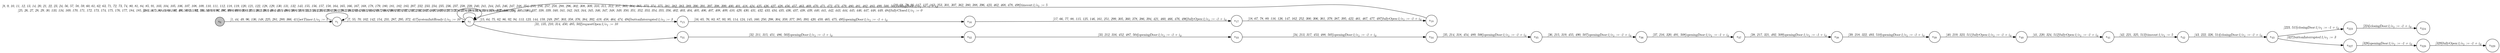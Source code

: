 digraph EFSM{
  graph [rankdir="LR", fontname="Latin Modern Math"];
  node [color="black", fillcolor="white", shape="circle", style="filled", fontname="Latin Modern Math"];
  edge [fontname="Latin Modern Math"];

  s0[fillcolor="gray", label=<s<sub>0</sub>>];
  s1[label=<s<sub>1</sub>>];
  s7[label=<s<sub>7</sub>>];
  s15[label=<s<sub>15</sub>>];
  s16[label=<s<sub>16</sub>>];
  s17[label=<s<sub>17</sub>>];
  s18[label=<s<sub>18</sub>>];
  s31[label=<s<sub>31</sub>>];
  s32[label=<s<sub>32</sub>>];
  s33[label=<s<sub>33</sub>>];
  s34[label=<s<sub>34</sub>>];
  s35[label=<s<sub>35</sub>>];
  s36[label=<s<sub>36</sub>>];
  s37[label=<s<sub>37</sub>>];
  s38[label=<s<sub>38</sub>>];
  s39[label=<s<sub>39</sub>>];
  s40[label=<s<sub>40</sub>>];
  s41[label=<s<sub>41</sub>>];
  s42[label=<s<sub>42</sub>>];
  s43[label=<s<sub>43</sub>>];
  s223[label=<s<sub>223</sub>>];
  s224[label=<s<sub>224</sub>>];
  s327[label=<s<sub>327</sub>>];
  s328[label=<s<sub>328</sub>>];
  s329[label=<s<sub>329</sub>>];

  s36->s37[label=<<i> [37, 216, 320, 491, 508]openingDoor:1/o<sub>1</sub> := -1 + i<sub>0</sub></i>>];
  s37->s38[label=<<i> [38, 217, 321, 492, 509]openingDoor:1/o<sub>1</sub> := -1 + i<sub>0</sub></i>>];
  s38->s39[label=<<i> [39, 218, 322, 493, 510]openingDoor:1/o<sub>1</sub> := -1 + i<sub>0</sub></i>>];
  s39->s40[label=<<i> [40, 219, 323, 511]fullyOpen:1/o<sub>1</sub> := -1 + i<sub>0</sub></i>>];
  s40->s41[label=<<i> [41, 220, 324, 512]fullyOpen:1/o<sub>1</sub> := -1 + i<sub>0</sub></i>>];
  s41->s42[label=<<i> [42, 221, 325, 513]timeout:1/o<sub>1</sub> := 5</i>>];
  s42->s43[label=<<i> [43, 222, 326, 514]closingDoor:1/o<sub>1</sub> := -1 + i<sub>0</sub></i>>];
  s43->s223[label=<<i> [223, 515]closingDoor:1/o<sub>1</sub> := -1 + i<sub>0</sub></i>>];
  s223->s224[label=<<i> [224]closingDoor:1/o<sub>1</sub> := -1 + i<sub>0</sub></i>>];
  s43->s327[label=<<i> [327]buttonInterrupted:1/o<sub>1</sub> := 3</i>>];
  s327->s328[label=<<i> [328]openingDoor:1/o<sub>1</sub> := -1 + i<sub>0</sub></i>>];
  s328->s329[label=<<i> [329]fullyOpen:1/o<sub>1</sub> := -1 + i<sub>0</sub></i>>];
  s7->s7[label=<<i> [25, 26, 27, 28, 29, 30, 133, 134, 169, 170, 171, 172, 173, 174, 175, 176, 177, 184, 185, 186, 187, 188, 189, 190, 191, 192, 193, 194, 195, 196, 197, 198, 199, 200, 201, 202, 203, 204, 205, 206, 208, 209, 242, 243, 259, 260, 261, 262, 263, 264, 265, 266, 267, 268, 269, 270, 271, 272, 273, 274, 275, 276, 277, 278, 279, 280, 313, 330, 331, 332, 333, 334, 335, 336, 337, 338, 339, 340, 341, 342, 343, 344, 345, 346, 347, 348, 349, 350, 351, 352, 353, 354, 355, 356, 402, 403, 404, 405, 406, 407, 408, 409, 410, 429, 430, 431, 432, 433, 434, 435, 436, 437, 438, 439, 440, 441, 442, 443, 444, 445, 446, 447, 448, 449, 484]fullyClosed:1/o<sub>1</sub> := 0</i>>];
  s0->s1[label=<<i> [1, 44, 49, 96, 136, 148, 225, 281, 289, 366, 411]setTimer:1/o<sub>1</sub> := 5</i>>];
  s1->s7[label=<<i> [7, 55, 70, 102, 142, 154, 231, 287, 295, 372, 417]systemInitReady:1/o<sub>1</sub> := 10</i>>];
  s18->s7[label=<<i> [19, 68, 79, 90, 117, 127, 163, 253, 301, 307, 362, 380, 388, 396, 423, 462, 468, 478, 498]timeout:1/o<sub>1</sub> := 5</i>>];
  s1->s1[label=<<i> [2, 3, 4, 5, 6, 45, 46, 47, 48, 50, 51, 52, 53, 54, 69, 97, 98, 99, 100, 101, 137, 138, 139, 140, 141, 149, 150, 151, 152, 153, 226, 227, 228, 229, 230, 282, 283, 284, 285, 286, 290, 291, 292, 293, 294, 367, 368, 369, 370, 371, 412, 413, 414, 415, 416]waitTimer:1/o<sub>1</sub> := -1 + i<sub>0</sub></i>>];
  s7->s15[label=<<i> [15, 64, 75, 82, 86, 92, 94, 113, 123, 144, 159, 249, 297, 303, 358, 376, 384, 392, 419, 458, 464, 474, 494]buttonInterrupted:1/o<sub>1</sub> := 3</i>>];
  s15->s16[label=<<i> [16, 65, 76, 83, 87, 93, 95, 114, 124, 145, 160, 250, 298, 304, 359, 377, 385, 393, 420, 459, 465, 475, 495]openingDoor:1/o<sub>1</sub> := -1 + i<sub>0</sub></i>>];
  s16->s17[label=<<i> [17, 66, 77, 88, 115, 125, 146, 161, 251, 299, 305, 360, 378, 386, 394, 421, 460, 466, 476, 496]fullyOpen:1/o<sub>1</sub> := -1 + i<sub>0</sub></i>>];
  s17->s18[label=<<i> [18, 67, 78, 89, 116, 126, 147, 162, 252, 300, 306, 361, 379, 387, 395, 422, 461, 467, 477, 497]fullyOpen:1/o<sub>1</sub> := -1 + i<sub>0</sub></i>>];
  s7->s7[label=<<i> [8, 9, 10, 11, 12, 13, 14, 20, 21, 22, 23, 24, 56, 57, 58, 59, 60, 61, 62, 63, 71, 72, 73, 74, 80, 81, 84, 85, 91, 103, 104, 105, 106, 107, 108, 109, 110, 111, 112, 118, 119, 120, 121, 122, 128, 129, 130, 131, 132, 143, 155, 156, 157, 158, 164, 165, 166, 167, 168, 178, 179, 180, 181, 182, 183, 207, 232, 233, 234, 235, 236, 237, 238, 239, 240, 241, 244, 245, 246, 247, 248, 254, 255, 256, 257, 258, 288, 296, 302, 308, 309, 310, 311, 312, 357, 363, 364, 365, 373, 374, 375, 381, 382, 383, 389, 390, 391, 397, 398, 399, 400, 401, 418, 424, 425, 426, 427, 428, 456, 457, 463, 469, 470, 471, 472, 473, 479, 480, 481, 482, 483, 499, 500, 501]closingDoor:1/o<sub>1</sub> := -1 + i<sub>0</sub></i>>];
  s7->s31[label=<<i> [31, 135, 210, 314, 450, 485, 502]requestOpen:1/o<sub>1</sub> := 10</i>>];
  s31->s32[label=<<i> [32, 211, 315, 451, 486, 503]openingDoor:1/o<sub>1</sub> := -1 + i<sub>0</sub></i>>];
  s32->s33[label=<<i> [33, 212, 316, 452, 487, 504]openingDoor:1/o<sub>1</sub> := -1 + i<sub>0</sub></i>>];
  s33->s34[label=<<i> [34, 213, 317, 453, 488, 505]openingDoor:1/o<sub>1</sub> := -1 + i<sub>0</sub></i>>];
  s34->s35[label=<<i> [35, 214, 318, 454, 489, 506]openingDoor:1/o<sub>1</sub> := -1 + i<sub>0</sub></i>>];
  s35->s36[label=<<i> [36, 215, 319, 455, 490, 507]openingDoor:1/o<sub>1</sub> := -1 + i<sub>0</sub></i>>];
}